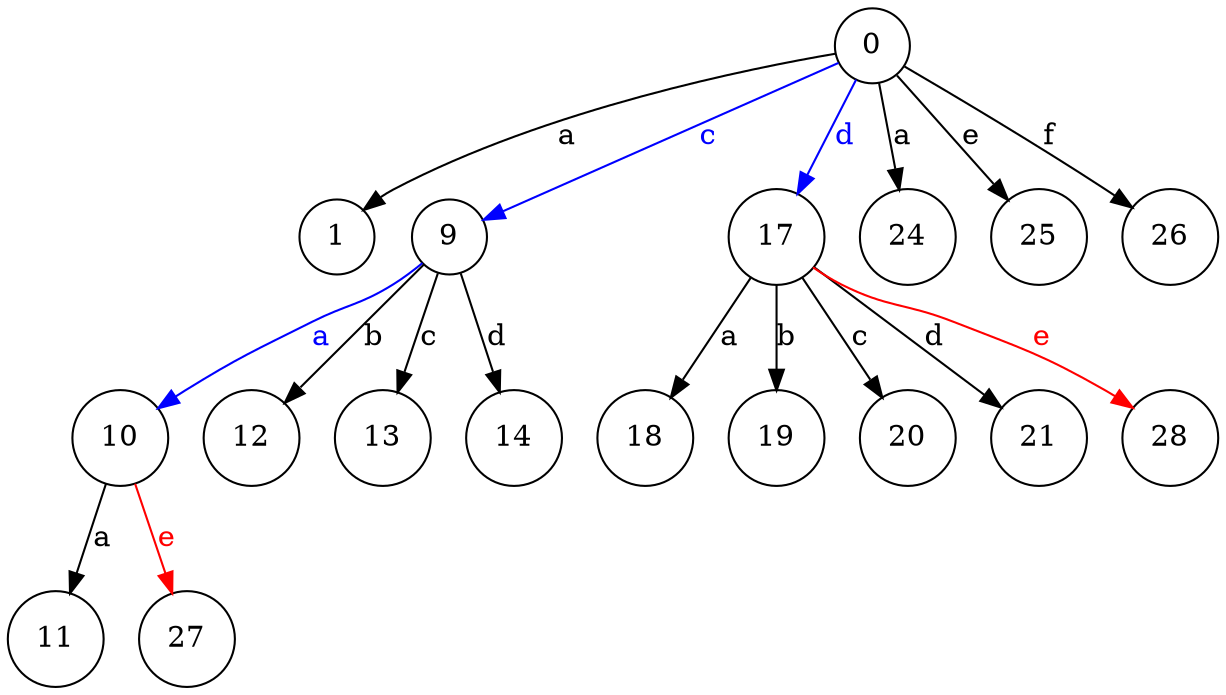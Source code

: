 digraph Tree {
	rankdir=TB;
	node [shape = circle];
0 -> 1[label = "a" ];
0 -> 9[label = "c" , color = blue, fontcolor = blue];
9 -> 10[label = "a" , color = blue, fontcolor = blue];
10 -> 11[label = "a" ];
10 -> 27[label = "e" , color = red, fontcolor = red];
9 -> 12[label = "b" ];
9 -> 13[label = "c" ];
9 -> 14[label = "d" ];
0 -> 17[label = "d" , color = blue, fontcolor = blue];
17 -> 18[label = "a" ];
17 -> 19[label = "b" ];
17 -> 20[label = "c" ];
17 -> 21[label = "d" ];
17 -> 28[label = "e" , color = red, fontcolor = red];
0 -> 24[label = "a" ];
0 -> 25[label = "e" ];
0 -> 26[label = "f" ];
}